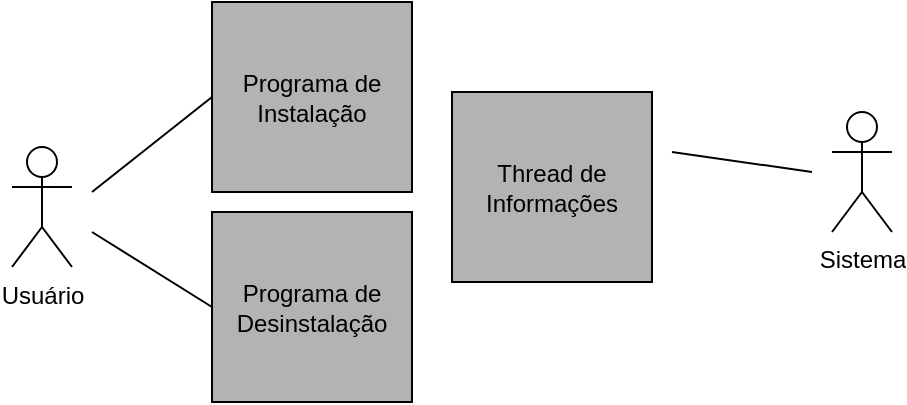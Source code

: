 <mxfile version="17.1.2" type="github">
  <diagram id="ngwXyH7l9GTKyPP0Da9h" name="Visão de Contexto">
    <mxGraphModel dx="1151" dy="637" grid="1" gridSize="10" guides="1" tooltips="1" connect="1" arrows="1" fold="1" page="1" pageScale="1" pageWidth="827" pageHeight="1169" math="0" shadow="0">
      <root>
        <mxCell id="0" />
        <mxCell id="1" parent="0" />
        <mxCell id="Cc5wTF1V1izcBQnVMeRH-7" value="&lt;span&gt;Programa de Instalação&lt;/span&gt;" style="rounded=0;whiteSpace=wrap;html=1;fillColor=#B3B3B3;" vertex="1" parent="1">
          <mxGeometry x="320" y="275" width="100" height="95" as="geometry" />
        </mxCell>
        <mxCell id="Cc5wTF1V1izcBQnVMeRH-9" value="" style="endArrow=none;html=1;rounded=0;exitX=0;exitY=0.5;exitDx=0;exitDy=0;" edge="1" parent="1" source="Cc5wTF1V1izcBQnVMeRH-7">
          <mxGeometry width="50" height="50" relative="1" as="geometry">
            <mxPoint x="200" y="430" as="sourcePoint" />
            <mxPoint x="260" y="370" as="targetPoint" />
          </mxGeometry>
        </mxCell>
        <mxCell id="Cc5wTF1V1izcBQnVMeRH-10" value="&lt;span&gt;Programa de Desinstalação&lt;/span&gt;" style="rounded=0;whiteSpace=wrap;html=1;fillColor=#B3B3B3;" vertex="1" parent="1">
          <mxGeometry x="320" y="380" width="100" height="95" as="geometry" />
        </mxCell>
        <mxCell id="Cc5wTF1V1izcBQnVMeRH-12" value="Usuário" style="shape=umlActor;verticalLabelPosition=bottom;verticalAlign=top;html=1;outlineConnect=0;" vertex="1" parent="1">
          <mxGeometry x="220" y="347.5" width="30" height="60" as="geometry" />
        </mxCell>
        <mxCell id="Cc5wTF1V1izcBQnVMeRH-13" value="" style="endArrow=none;html=1;rounded=0;exitX=0;exitY=0.5;exitDx=0;exitDy=0;" edge="1" parent="1" source="Cc5wTF1V1izcBQnVMeRH-10">
          <mxGeometry width="50" height="50" relative="1" as="geometry">
            <mxPoint x="330" y="332.5" as="sourcePoint" />
            <mxPoint x="260" y="390" as="targetPoint" />
          </mxGeometry>
        </mxCell>
        <mxCell id="Cc5wTF1V1izcBQnVMeRH-14" value="Thread de Informações" style="rounded=0;whiteSpace=wrap;html=1;fillColor=#B3B3B3;" vertex="1" parent="1">
          <mxGeometry x="440" y="320" width="100" height="95" as="geometry" />
        </mxCell>
        <mxCell id="Cc5wTF1V1izcBQnVMeRH-16" value="Sistema" style="shape=umlActor;verticalLabelPosition=bottom;verticalAlign=top;html=1;outlineConnect=0;" vertex="1" parent="1">
          <mxGeometry x="630" y="330" width="30" height="60" as="geometry" />
        </mxCell>
        <mxCell id="Cc5wTF1V1izcBQnVMeRH-17" value="" style="endArrow=none;html=1;rounded=0;" edge="1" parent="1">
          <mxGeometry width="50" height="50" relative="1" as="geometry">
            <mxPoint x="550" y="350" as="sourcePoint" />
            <mxPoint x="620" y="360" as="targetPoint" />
          </mxGeometry>
        </mxCell>
      </root>
    </mxGraphModel>
  </diagram>
</mxfile>

